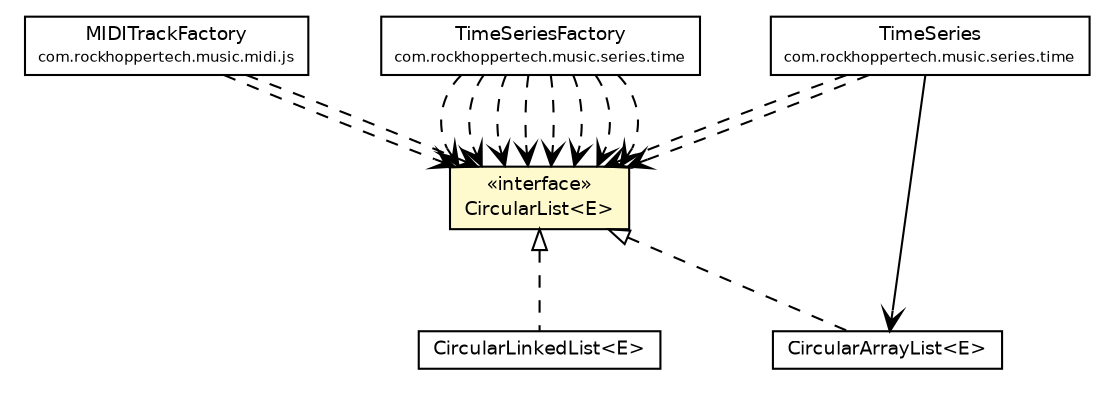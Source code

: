 #!/usr/local/bin/dot
#
# Class diagram 
# Generated by UMLGraph version R5_6-24-gf6e263 (http://www.umlgraph.org/)
#

digraph G {
	edge [fontname="Helvetica",fontsize=10,labelfontname="Helvetica",labelfontsize=10];
	node [fontname="Helvetica",fontsize=10,shape=plaintext];
	nodesep=0.25;
	ranksep=0.5;
	// com.rockhoppertech.collections.CircularList<E>
	c3171 [label=<<table title="com.rockhoppertech.collections.CircularList" border="0" cellborder="1" cellspacing="0" cellpadding="2" port="p" bgcolor="lemonChiffon" href="./CircularList.html">
		<tr><td><table border="0" cellspacing="0" cellpadding="1">
<tr><td align="center" balign="center"> &#171;interface&#187; </td></tr>
<tr><td align="center" balign="center"> CircularList&lt;E&gt; </td></tr>
		</table></td></tr>
		</table>>, URL="./CircularList.html", fontname="Helvetica", fontcolor="black", fontsize=9.0];
	// com.rockhoppertech.collections.CircularLinkedList<E>
	c3172 [label=<<table title="com.rockhoppertech.collections.CircularLinkedList" border="0" cellborder="1" cellspacing="0" cellpadding="2" port="p" href="./CircularLinkedList.html">
		<tr><td><table border="0" cellspacing="0" cellpadding="1">
<tr><td align="center" balign="center"> CircularLinkedList&lt;E&gt; </td></tr>
		</table></td></tr>
		</table>>, URL="./CircularLinkedList.html", fontname="Helvetica", fontcolor="black", fontsize=9.0];
	// com.rockhoppertech.collections.CircularArrayList<E>
	c3173 [label=<<table title="com.rockhoppertech.collections.CircularArrayList" border="0" cellborder="1" cellspacing="0" cellpadding="2" port="p" href="./CircularArrayList.html">
		<tr><td><table border="0" cellspacing="0" cellpadding="1">
<tr><td align="center" balign="center"> CircularArrayList&lt;E&gt; </td></tr>
		</table></td></tr>
		</table>>, URL="./CircularArrayList.html", fontname="Helvetica", fontcolor="black", fontsize=9.0];
	// com.rockhoppertech.music.midi.js.MIDITrackFactory
	c3205 [label=<<table title="com.rockhoppertech.music.midi.js.MIDITrackFactory" border="0" cellborder="1" cellspacing="0" cellpadding="2" port="p" href="../music/midi/js/MIDITrackFactory.html">
		<tr><td><table border="0" cellspacing="0" cellpadding="1">
<tr><td align="center" balign="center"> MIDITrackFactory </td></tr>
<tr><td align="center" balign="center"><font point-size="7.0"> com.rockhoppertech.music.midi.js </font></td></tr>
		</table></td></tr>
		</table>>, URL="../music/midi/js/MIDITrackFactory.html", fontname="Helvetica", fontcolor="black", fontsize=9.0];
	// com.rockhoppertech.music.series.time.TimeSeriesFactory
	c3260 [label=<<table title="com.rockhoppertech.music.series.time.TimeSeriesFactory" border="0" cellborder="1" cellspacing="0" cellpadding="2" port="p" href="../music/series/time/TimeSeriesFactory.html">
		<tr><td><table border="0" cellspacing="0" cellpadding="1">
<tr><td align="center" balign="center"> TimeSeriesFactory </td></tr>
<tr><td align="center" balign="center"><font point-size="7.0"> com.rockhoppertech.music.series.time </font></td></tr>
		</table></td></tr>
		</table>>, URL="../music/series/time/TimeSeriesFactory.html", fontname="Helvetica", fontcolor="black", fontsize=9.0];
	// com.rockhoppertech.music.series.time.TimeSeries
	c3261 [label=<<table title="com.rockhoppertech.music.series.time.TimeSeries" border="0" cellborder="1" cellspacing="0" cellpadding="2" port="p" href="../music/series/time/TimeSeries.html">
		<tr><td><table border="0" cellspacing="0" cellpadding="1">
<tr><td align="center" balign="center"> TimeSeries </td></tr>
<tr><td align="center" balign="center"><font point-size="7.0"> com.rockhoppertech.music.series.time </font></td></tr>
		</table></td></tr>
		</table>>, URL="../music/series/time/TimeSeries.html", fontname="Helvetica", fontcolor="black", fontsize=9.0];
	//com.rockhoppertech.collections.CircularLinkedList<E> implements com.rockhoppertech.collections.CircularList<E>
	c3171:p -> c3172:p [dir=back,arrowtail=empty,style=dashed];
	//com.rockhoppertech.collections.CircularArrayList<E> implements com.rockhoppertech.collections.CircularList<E>
	c3171:p -> c3173:p [dir=back,arrowtail=empty,style=dashed];
	// com.rockhoppertech.music.series.time.TimeSeries NAVASSOC com.rockhoppertech.collections.CircularArrayList<E>
	c3261:p -> c3173:p [taillabel="", label="", headlabel="", fontname="Helvetica", fontcolor="black", fontsize=10.0, color="black", arrowhead=open];
	// com.rockhoppertech.music.midi.js.MIDITrackFactory DEPEND com.rockhoppertech.collections.CircularList<E>
	c3205:p -> c3171:p [taillabel="", label="", headlabel="", fontname="Helvetica", fontcolor="black", fontsize=10.0, color="black", arrowhead=open, style=dashed];
	// com.rockhoppertech.music.midi.js.MIDITrackFactory DEPEND com.rockhoppertech.collections.CircularList<E>
	c3205:p -> c3171:p [taillabel="", label="", headlabel="", fontname="Helvetica", fontcolor="black", fontsize=10.0, color="black", arrowhead=open, style=dashed];
	// com.rockhoppertech.music.series.time.TimeSeriesFactory DEPEND com.rockhoppertech.collections.CircularList<E>
	c3260:p -> c3171:p [taillabel="", label="", headlabel="", fontname="Helvetica", fontcolor="black", fontsize=10.0, color="black", arrowhead=open, style=dashed];
	// com.rockhoppertech.music.series.time.TimeSeriesFactory DEPEND com.rockhoppertech.collections.CircularList<E>
	c3260:p -> c3171:p [taillabel="", label="", headlabel="", fontname="Helvetica", fontcolor="black", fontsize=10.0, color="black", arrowhead=open, style=dashed];
	// com.rockhoppertech.music.series.time.TimeSeriesFactory DEPEND com.rockhoppertech.collections.CircularList<E>
	c3260:p -> c3171:p [taillabel="", label="", headlabel="", fontname="Helvetica", fontcolor="black", fontsize=10.0, color="black", arrowhead=open, style=dashed];
	// com.rockhoppertech.music.series.time.TimeSeriesFactory DEPEND com.rockhoppertech.collections.CircularList<E>
	c3260:p -> c3171:p [taillabel="", label="", headlabel="", fontname="Helvetica", fontcolor="black", fontsize=10.0, color="black", arrowhead=open, style=dashed];
	// com.rockhoppertech.music.series.time.TimeSeriesFactory DEPEND com.rockhoppertech.collections.CircularList<E>
	c3260:p -> c3171:p [taillabel="", label="", headlabel="", fontname="Helvetica", fontcolor="black", fontsize=10.0, color="black", arrowhead=open, style=dashed];
	// com.rockhoppertech.music.series.time.TimeSeriesFactory DEPEND com.rockhoppertech.collections.CircularList<E>
	c3260:p -> c3171:p [taillabel="", label="", headlabel="", fontname="Helvetica", fontcolor="black", fontsize=10.0, color="black", arrowhead=open, style=dashed];
	// com.rockhoppertech.music.series.time.TimeSeriesFactory DEPEND com.rockhoppertech.collections.CircularList<E>
	c3260:p -> c3171:p [taillabel="", label="", headlabel="", fontname="Helvetica", fontcolor="black", fontsize=10.0, color="black", arrowhead=open, style=dashed];
	// com.rockhoppertech.music.series.time.TimeSeriesFactory DEPEND com.rockhoppertech.collections.CircularList<E>
	c3260:p -> c3171:p [taillabel="", label="", headlabel="", fontname="Helvetica", fontcolor="black", fontsize=10.0, color="black", arrowhead=open, style=dashed];
	// com.rockhoppertech.music.series.time.TimeSeries DEPEND com.rockhoppertech.collections.CircularList<E>
	c3261:p -> c3171:p [taillabel="", label="", headlabel="", fontname="Helvetica", fontcolor="black", fontsize=10.0, color="black", arrowhead=open, style=dashed];
	// com.rockhoppertech.music.series.time.TimeSeries DEPEND com.rockhoppertech.collections.CircularList<E>
	c3261:p -> c3171:p [taillabel="", label="", headlabel="", fontname="Helvetica", fontcolor="black", fontsize=10.0, color="black", arrowhead=open, style=dashed];
}

